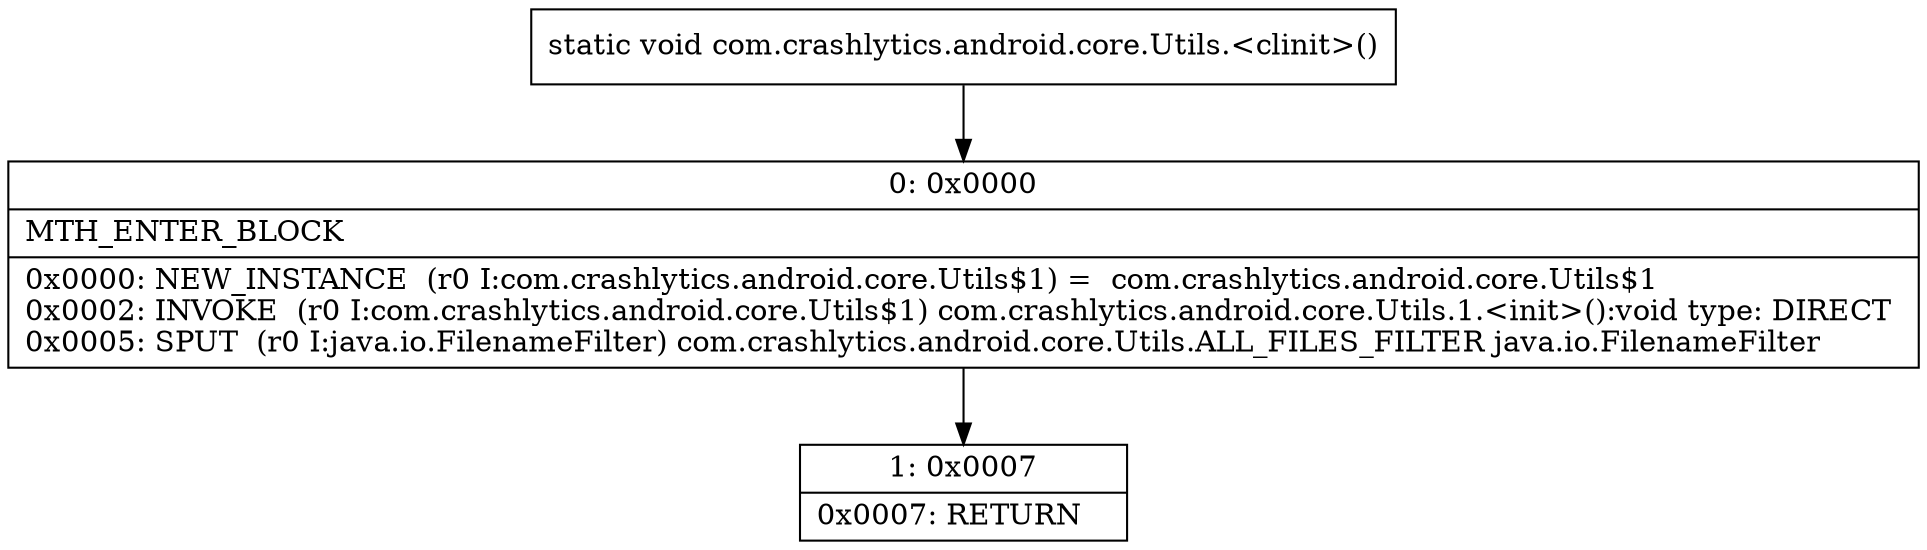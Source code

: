 digraph "CFG forcom.crashlytics.android.core.Utils.\<clinit\>()V" {
Node_0 [shape=record,label="{0\:\ 0x0000|MTH_ENTER_BLOCK\l|0x0000: NEW_INSTANCE  (r0 I:com.crashlytics.android.core.Utils$1) =  com.crashlytics.android.core.Utils$1 \l0x0002: INVOKE  (r0 I:com.crashlytics.android.core.Utils$1) com.crashlytics.android.core.Utils.1.\<init\>():void type: DIRECT \l0x0005: SPUT  (r0 I:java.io.FilenameFilter) com.crashlytics.android.core.Utils.ALL_FILES_FILTER java.io.FilenameFilter \l}"];
Node_1 [shape=record,label="{1\:\ 0x0007|0x0007: RETURN   \l}"];
MethodNode[shape=record,label="{static void com.crashlytics.android.core.Utils.\<clinit\>() }"];
MethodNode -> Node_0;
Node_0 -> Node_1;
}

